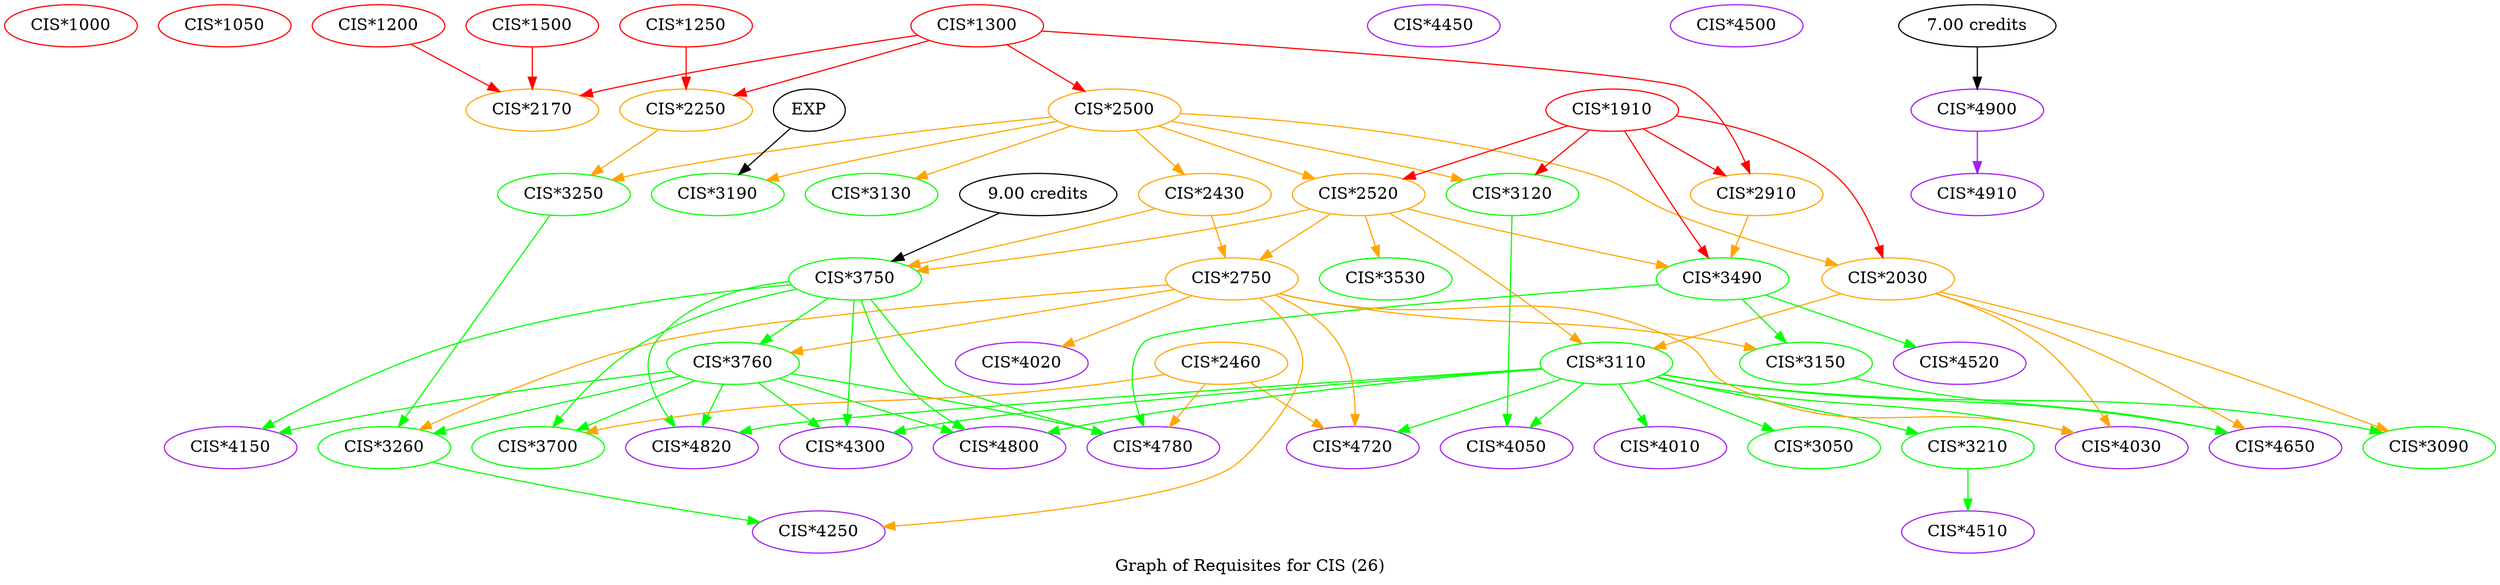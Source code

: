 strict digraph "" {
	graph [bb="0,0,1986.1,491",
		label="Graph of Requisites for CIS (26)",
		lheight=0.21,
		lp="993.04,11.5",
		lwidth=3.22
	];
	node [label="\N"];
	"CIS*1000"	 [color=red,
		height=0.5,
		pos="311.54,473",
		width=1.5707];
	"CIS*1050"	 [color=red,
		height=0.5,
		pos="442.54,473",
		width=1.5707];
	"CIS*1200"	 [color=red,
		height=0.5,
		pos="573.54,473",
		width=1.5707];
	"CIS*2170"	 [color=orange,
		height=0.5,
		pos="704.54,401",
		width=1.5707];
	"CIS*1200" -> "CIS*2170"	 [color=red,
		pos="e,676.18,416.59 601.97,457.38 621.11,446.86 646.55,432.88 667.3,421.47"];
	"CIS*1250"	 [color=red,
		height=0.5,
		pos="835.54,473",
		width=1.5707];
	"CIS*2250"	 [color=orange,
		height=0.5,
		pos="835.54,401",
		width=1.5707];
	"CIS*1250" -> "CIS*2250"	 [color=red,
		pos="e,835.54,419.41 835.54,454.83 835.54,447.13 835.54,437.97 835.54,429.42"];
	"CIS*3250"	 [color=green,
		height=0.5,
		pos="478.54,329",
		width=1.5707];
	"CIS*2250" -> "CIS*3250"	 [color=orange,
		pos="e,520.33,341.32 793.76,388.68 786.08,386.63 778.1,384.64 770.54,383 670.72,361.33 643.37,368.67 543.54,347 539.18,346.05 534.67,\
344.99 530.16,343.86"];
	"CIS*3260"	 [color=green,
		height=0.5,
		pos="56.545,113",
		width=1.5707];
	"CIS*3250" -> "CIS*3260"	 [color=green,
		pos="e,86.685,128.43 448.53,313.64 373.76,275.36 179.17,175.76 95.603,132.99"];
	"CIS*1300"	 [color=red,
		height=0.5,
		pos="966.54,473",
		width=1.5707];
	"CIS*1300" -> "CIS*2170"	 [color=red,
		pos="e,747.19,412.84 923.9,461.16 916.45,459.1 908.77,456.99 901.54,455 842.91,438.89 828.18,435.11 769.54,419 765.48,417.88 761.27,416.72 \
757.04,415.56"];
	"CIS*1300" -> "CIS*2250"	 [color=red,
		pos="e,863.91,416.59 938.12,457.38 918.98,446.86 893.54,432.88 872.79,421.47"];
	"CIS*2500"	 [color=orange,
		height=0.5,
		pos="966.54,401",
		width=1.5707];
	"CIS*1300" -> "CIS*2500"	 [color=red,
		pos="e,966.54,419.41 966.54,454.83 966.54,447.13 966.54,437.97 966.54,429.42"];
	"CIS*2910"	 [color=orange,
		height=0.5,
		pos="1532.5,329",
		width=1.5707];
	"CIS*1300" -> "CIS*2910"	 [color=red,
		pos="e,1518.1,346.78 1018.1,465.57 1042.2,462.18 1071.3,458.22 1097.5,455 1244.4,436.93 1292.9,478.1 1428.5,419 1461.7,404.54 1492.1,\
375.64 1511.3,354.47"];
	"CIS*2500" -> "CIS*3250"	 [color=orange,
		pos="e,519.56,341.49 925.53,388.51 917.63,386.42 909.37,384.47 901.54,383 744.37,353.55 700.72,376.45 543.54,347 538.9,346.13 534.1,345.09 \
529.31,343.95"];
	"CIS*2030"	 [color=orange,
		height=0.5,
		pos="1146.5,257",
		width=1.5707];
	"CIS*2500" -> "CIS*2030"	 [color=orange,
		pos="e,1102,268.24 967.75,382.71 970.02,362.6 976.58,330.57 995.54,311 1009.4,296.73 1054.7,281.58 1092.2,270.98"];
	"CIS*2520"	 [color=orange,
		height=0.5,
		pos="1231.5,329",
		width=1.5707];
	"CIS*2500" -> "CIS*2520"	 [color=orange,
		pos="e,1188.2,340.61 1009.2,389.15 1016.6,387.09 1024.3,384.98 1031.5,383 1081.3,369.4 1138,354.1 1178.3,343.27"];
	"CIS*3120"	 [color=green,
		height=0.5,
		pos="1362.5,329",
		width=1.5707];
	"CIS*2500" -> "CIS*3120"	 [color=orange,
		pos="e,1321.1,341.37 1008,388.63 1015.7,386.56 1023.9,384.58 1031.5,383 1148.4,359.03 1180.7,370.97 1297.5,347 1302,346.09 1306.6,345.04 \
1311.2,343.92"];
	"CIS*2430"	 [color=orange,
		height=0.5,
		pos="760.54,329",
		width=1.5707];
	"CIS*2500" -> "CIS*2430"	 [color=orange,
		pos="e,798.95,342.42 928.28,387.63 894.42,375.79 844.87,358.47 808.4,345.72"];
	"CIS*3130"	 [color=green,
		height=0.5,
		pos="891.54,329",
		width=1.5707];
	"CIS*2500" -> "CIS*3130"	 [color=orange,
		pos="e,909.53,346.27 948.39,383.57 938.9,374.46 927.14,363.17 916.78,353.22"];
	"CIS*3190"	 [color=green,
		height=0.5,
		pos="1061.5,329",
		width=1.5707];
	"CIS*2500" -> "CIS*3190"	 [color=orange,
		pos="e,1039.6,345.61 988.58,384.3 1001.3,374.67 1017.5,362.42 1031.3,351.9"];
	"CIS*3490"	 [color=green,
		height=0.5,
		pos="1447.5,257",
		width=1.5707];
	"CIS*2910" -> "CIS*3490"	 [color=orange,
		pos="e,1467.5,273.94 1512.4,311.94 1501.3,302.52 1487.3,290.69 1475.2,280.42"];
	"CIS*3110"	 [color=green,
		height=0.5,
		pos="1295.5,185",
		width=1.5707];
	"CIS*2030" -> "CIS*3110"	 [color=orange,
		pos="e,1264.4,200.07 1177.8,241.91 1200.3,231.01 1231,216.2 1255.3,204.43"];
	"CIS*3090"	 [color=green,
		height=0.5,
		pos="1274.5,113",
		width=1.5707];
	"CIS*2030" -> "CIS*3090"	 [color=orange,
		pos="e,1259.1,130.43 1162,239.63 1184.5,214.33 1226.4,167.2 1252.2,138.12"];
	"CIS*4030"	 [color=purple,
		height=0.5,
		pos="1143.5,113",
		width=1.5707];
	"CIS*2030" -> "CIS*4030"	 [color=orange,
		pos="e,1143.9,131.09 1146.2,238.76 1145.7,214.2 1144.7,170.25 1144.1,141.35"];
	"CIS*4650"	 [color=purple,
		height=0.5,
		pos="1798.5,113",
		width=1.5707];
	"CIS*2030" -> "CIS*4650"	 [color=orange,
		pos="e,1756.7,125.15 1196,248.14 1213.2,245.13 1232.7,241.82 1250.5,239 1362.3,221.35 1400.7,252.22 1502.5,203 1523.5,192.88 1519.8,177.57 \
1540.5,167 1618.3,127.37 1648.5,150.66 1733.5,131 1737.9,129.99 1742.4,128.89 1746.9,127.73"];
	"CIS*2520" -> "CIS*3490"	 [color=orange,
		pos="e,1408.4,270.06 1270.7,315.96 1306.6,303.97 1360.1,286.14 1398.8,273.23"];
	"CIS*2520" -> "CIS*3110"	 [color=orange,
		pos="e,1277.3,202.4 1232.8,310.92 1234.6,292.14 1239.3,262.28 1250.5,239 1255.6,228.57 1263.1,218.46 1270.5,209.85"];
	"CIS*2750"	 [color=orange,
		height=0.5,
		pos="996.54,257",
		width=1.5707];
	"CIS*2520" -> "CIS*2750"	 [color=orange,
		pos="e,1037.4,269.52 1190.6,316.46 1150.7,304.24 1090,285.62 1047.1,272.48"];
	"CIS*3750"	 [color=green,
		height=0.5,
		pos="619.54,257",
		width=1.5707];
	"CIS*2520" -> "CIS*3750"	 [color=orange,
		pos="e,674.19,261.63 1182.7,319.87 1165.3,316.8 1145.6,313.52 1127.5,311 968.85,288.86 781.13,271.07 684.4,262.52"];
	"CIS*3530"	 [color=green,
		height=0.5,
		pos="1316.5,257",
		width=1.5707];
	"CIS*2520" -> "CIS*3530"	 [color=orange,
		pos="e,1296.5,273.94 1251.7,311.94 1262.8,302.52 1276.8,290.69 1288.9,280.42"];
	"CIS*4050"	 [color=purple,
		height=0.5,
		pos="1929.5,113",
		width=1.5707];
	"CIS*3120" -> "CIS*4050"	 [color=green,
		pos="e,1894.3,127.09 1400.8,315.64 1431.4,304.89 1475.3,289.27 1513.5,275 1649.2,224.33 1808.5,161.32 1884.6,130.98"];
	"CIS*2430" -> "CIS*2750"	 [color=orange,
		pos="e,955.42,269.55 801.38,316.54 841.41,304.33 902.52,285.69 945.68,272.52"];
	"CIS*2430" -> "CIS*3750"	 [color=orange,
		pos="e,649.74,272.42 730.3,313.55 709.39,302.88 681.37,288.57 658.75,277.02"];
	"CIS*3150"	 [color=green,
		height=0.5,
		pos="1436.5,185",
		width=1.5707];
	"CIS*3490" -> "CIS*3150"	 [color=green,
		pos="e,1439.4,203.41 1444.8,238.83 1443.6,231.13 1442.2,221.97 1440.9,213.42"];
	"CIS*4520"	 [color=purple,
		height=0.5,
		pos="1606.5,185",
		width=1.5707];
	"CIS*3490" -> "CIS*4520"	 [color=green,
		pos="e,1573.8,199.85 1480.1,242.26 1504.5,231.23 1538,216.05 1564.4,204.09"];
	"CIS*4780"	 [color=purple,
		height=0.5,
		pos="842.54,113",
		width=1.5707];
	"CIS*3490" -> "CIS*4780"	 [color=green,
		pos="e,884.78,125 1405.3,245 1397.7,242.94 1389.9,240.86 1382.5,239 1277.6,212.55 1012.5,157.45 907.54,131 903.28,129.92 898.86,128.78 \
894.44,127.6"];
	"CIS*1500"	 [color=red,
		height=0.5,
		pos="704.54,473",
		width=1.5707];
	"CIS*1500" -> "CIS*2170"	 [color=red,
		pos="e,704.54,419.41 704.54,454.83 704.54,447.13 704.54,437.97 704.54,429.42"];
	"CIS*1910"	 [color=red,
		height=0.5,
		pos="1362.5,401",
		width=1.5707];
	"CIS*1910" -> "CIS*2910"	 [color=red,
		pos="e,1498.3,343.5 1396.5,386.6 1423.1,375.36 1460.2,359.65 1488.9,347.48"];
	"CIS*1910" -> "CIS*2030"	 [color=red,
		pos="e,1145.2,275.03 1311.3,393.13 1259.8,384.18 1185.4,368.04 1165.5,347 1150.1,330.62 1145.9,305.01 1145.3,285.29"];
	"CIS*1910" -> "CIS*2520"	 [color=red,
		pos="e,1259.9,344.59 1334.1,385.38 1315,374.86 1289.5,360.88 1268.8,349.47"];
	"CIS*1910" -> "CIS*3120"	 [color=red,
		pos="e,1362.5,347.41 1362.5,382.83 1362.5,375.13 1362.5,365.97 1362.5,357.42"];
	"CIS*1910" -> "CIS*3490"	 [color=red,
		pos="e,1447.2,275.2 1389.8,385.02 1403.5,375.63 1419.1,362.56 1428.5,347 1439.9,328.32 1444.6,303.89 1446.4,285.19"];
	"CIS*3110" -> "CIS*3090"	 [color=green,
		pos="e,1279.9,131.41 1290.2,166.83 1288,159.05 1285.3,149.77 1282.8,141.13"];
	"CIS*3110" -> "CIS*4030"	 [color=green,
		pos="e,1175.1,127.95 1263.7,169.91 1240.6,158.97 1209.2,144.1 1184.3,132.31"];
	"CIS*3110" -> "CIS*4650"	 [color=green,
		pos="e,1757.5,125.5 1339.4,173.42 1349.5,171.03 1360.4,168.72 1370.5,167 1530.4,140.02 1574.2,160.74 1733.5,131 1738.2,130.13 1743,129.09 \
1747.8,127.95"];
	"CIS*3110" -> "CIS*4050"	 [color=green,
		pos="e,1888.9,125.58 1338.9,173.32 1349.2,170.9 1360.2,168.6 1370.5,167 1588.1,133.2 1647.6,168.56 1864.5,131 1869.3,130.18 1874.2,129.16 \
1879,128.03"];
	"CIS*4720"	 [color=purple,
		height=0.5,
		pos="973.54,113",
		width=1.5707];
	"CIS*3110" -> "CIS*4720"	 [color=green,
		pos="e,1020,123.39 1249.1,174.61 1191.2,161.66 1092.3,139.55 1030,125.63"];
	"CIS*3050"	 [color=green,
		height=0.5,
		pos="1536.5,113",
		width=1.5707];
	"CIS*3110" -> "CIS*3050"	 [color=green,
		pos="e,1495.3,125.34 1337,172.62 1378.1,160.32 1441.3,141.44 1485.6,128.23"];
	"CIS*3210"	 [color=green,
		height=0.5,
		pos="1667.5,113",
		width=1.5707];
	"CIS*3110" -> "CIS*3210"	 [color=green,
		pos="e,1625.8,125.34 1339.8,173.74 1349.9,171.36 1360.6,168.97 1370.5,167 1472.9,146.81 1500.5,152.96 1602.5,131 1606.9,130.06 1611.4,\
129 1615.9,127.88"];
	"CIS*4010"	 [color=purple,
		height=0.5,
		pos="1405.5,113",
		width=1.5707];
	"CIS*3110" -> "CIS*4010"	 [color=green,
		pos="e,1380.7,129.27 1320.5,168.66 1335.8,158.63 1355.7,145.65 1372.3,134.76"];
	"CIS*4300"	 [color=purple,
		height=0.5,
		pos="449.54,113",
		width=1.5707];
	"CIS*3110" -> "CIS*4300"	 [color=green,
		pos="e,490.18,125.6 1239.7,181.79 1072.8,172.11 585.42,143.14 514.54,131 509.82,130.19 504.94,129.18 500.08,128.05"];
	"CIS*4800"	 [color=purple,
		height=0.5,
		pos="580.54,113",
		width=1.5707];
	"CIS*3110" -> "CIS*4800"	 [color=green,
		pos="e,621.54,125.6 1239.8,181.72 1104.1,173.5 759.18,151.27 645.54,131 640.89,130.17 636.09,129.15 631.3,128.03"];
	"CIS*4820"	 [color=purple,
		height=0.5,
		pos="711.54,113",
		width=1.5707];
	"CIS*3110" -> "CIS*4820"	 [color=green,
		pos="e,752.56,125.47 1239.4,182.23 1143.7,176.82 943.22,162.52 776.54,131 771.9,130.12 767.1,129.07 762.32,127.93"];
	"CIS*2750" -> "CIS*4030"	 [color=orange,
		pos="e,1131.8,130.8 1022.9,240.94 1038.2,230.99 1057.4,217.39 1072.5,203 1093,183.58 1112.5,158.12 1125.9,139.23"];
	"CIS*2750" -> "CIS*3150"	 [color=orange,
		pos="e,1392.7,196.36 1042.6,246.4 1054.9,243.77 1068.2,241.11 1080.5,239 1204.7,217.79 1237.7,225.73 1361.5,203 1368.4,201.75 1375.5,\
200.27 1382.5,198.7"];
	"CIS*2750" -> "CIS*4720"	 [color=orange,
		pos="e,976.43,131.09 993.63,238.76 989.69,214.09 982.63,169.86 978.01,140.97"];
	"CIS*2750" -> "CIS*3260"	 [color=orange,
		pos="e,98.748,125.12 941.2,253.22 844.79,246.22 639.97,229.48 468.54,203 312.88,178.96 274.64,168.04 121.54,131 117.27,129.97 112.85,\
128.85 108.41,127.69"];
	"CIS*3760"	 [color=green,
		height=0.5,
		pos="534.54,185",
		width=1.5707];
	"CIS*2750" -> "CIS*3760"	 [color=orange,
		pos="e,585.63,192.96 945.34,249.02 859.63,235.66 687.49,208.84 595.61,194.52"];
	"CIS*4020"	 [color=purple,
		height=0.5,
		pos="780.54,185",
		width=1.5707];
	"CIS*2750" -> "CIS*4020"	 [color=orange,
		pos="e,819.73,198.06 957.43,243.96 921.45,231.97 867.97,214.14 829.24,201.23"];
	"CIS*4250"	 [color=purple,
		height=0.5,
		pos="557.54,41",
		width=1.5707];
	"CIS*2750" -> "CIS*4250"	 [color=orange,
		pos="e,613.98,43.175 1010.2,239.5 1034,206.95 1076.8,136.65 1039.5,95 1012.4,64.588 750.09,49.275 624.26,43.628"];
	"CIS*3750" -> "CIS*4780"	 [color=green,
		pos="e,801.52,125.58 639.03,240.05 650.91,229.57 666.32,215.73 679.54,203 695.63,187.53 696.12,179.59 714.54,167 738.19,150.84 767.44,\
138.06 792.01,128.99"];
	"CIS*3750" -> "CIS*4300"	 [color=green,
		pos="e,448.47,131.15 566.07,251.05 533.3,244.58 493.08,231.1 468.54,203 453.84,186.15 449.53,160.8 448.66,141.29"];
	"CIS*3750" -> "CIS*4800"	 [color=green,
		pos="e,588.07,131.27 616.53,238.88 613.29,220.57 607.64,191.55 600.54,167 598.03,158.3 594.79,149 591.66,140.61"];
	"CIS*3750" -> "CIS*4820"	 [color=green,
		pos="e,700.17,130.8 630.83,239.34 646.83,214.3 676.23,168.27 694.79,139.23"];
	"CIS*3750" -> "CIS*3760"	 [color=green,
		pos="e,554.54,201.94 599.4,239.94 588.29,230.52 574.32,218.69 562.2,208.42"];
	"CIS*3700"	 [color=green,
		height=0.5,
		pos="318.54,113",
		width=1.5707];
	"CIS*3750" -> "CIS*3700"	 [color=green,
		pos="e,338.95,130.04 573.47,246.46 538.22,237.45 488.94,222.8 448.54,203 411.12,184.66 372.36,156.41 347.01,136.46"];
	"CIS*4150"	 [color=purple,
		height=0.5,
		pos="187.54,113",
		width=1.5707];
	"CIS*3750" -> "CIS*4150"	 [color=green,
		pos="e,216.65,128.47 569.44,248.44 521.5,239.56 447.54,224.01 385.54,203 328.1,183.54 264.8,153.07 225.6,133.06"];
	"CIS*3150" -> "CIS*4650"	 [color=green,
		pos="e,1756.8,125.31 1480,173.33 1489,171.08 1498.6,168.85 1507.5,167 1607.2,146.48 1634.2,152.61 1733.5,131 1737.9,130.05 1742.4,128.98 \
1746.9,127.86"];
	"CIS*4510"	 [color=purple,
		height=0.5,
		pos="1667.5,41",
		width=1.5707];
	"CIS*3210" -> "CIS*4510"	 [color=green,
		pos="e,1667.5,59.413 1667.5,94.831 1667.5,87.131 1667.5,77.974 1667.5,69.417"];
	"CIS*3260" -> "CIS*4250"	 [color=green,
		pos="e,502.41,45.213 97.937,100.56 105.73,98.497 113.85,96.533 121.54,95 251.83,69.039 406.65,53.408 492.31,46.067"];
	"CIS*3760" -> "CIS*4780"	 [color=green,
		pos="e,800.32,125.03 582.21,175.17 631.33,164.85 710.03,147.84 777.54,131 781.81,129.94 786.23,128.8 790.66,127.62"];
	"CIS*3760" -> "CIS*4300"	 [color=green,
		pos="e,469.54,129.94 514.4,167.94 503.29,158.52 489.32,146.69 477.2,136.42"];
	"CIS*3760" -> "CIS*4800"	 [color=green,
		pos="e,569.15,130.84 545.92,167.2 551.28,158.81 557.79,148.62 563.71,139.36"];
	"CIS*3760" -> "CIS*4820"	 [color=green,
		pos="e,676.65,127.2 569.51,170.78 597.51,159.39 636.97,143.34 667.19,131.04"];
	"CIS*3760" -> "CIS*3260"	 [color=green,
		pos="e,97.945,125.4 482.24,178.05 456.96,174.7 426.17,170.62 398.54,167 275.45,150.86 243.22,155.63 121.54,131 117.1,130.1 112.51,129.06 \
107.93,127.94"];
	"CIS*3760" -> "CIS*3700"	 [color=green,
		pos="e,357.73,126.06 495.43,171.96 459.45,159.97 405.97,142.14 367.24,129.23"];
	"CIS*3760" -> "CIS*4150"	 [color=green,
		pos="e,229.38,125.12 484.37,176.66 427.77,166.95 333.12,149.84 252.54,131 248.19,129.98 243.7,128.87 239.19,127.71"];
	EXP	 [height=0.5,
		pos="1071.5,401",
		width=0.84854];
	EXP -> "CIS*3190"	 [pos="e,1064.1,347.41 1069,382.83 1068,375.13 1066.7,365.97 1065.5,357.42"];
	"CIS*2460"	 [color=orange,
		height=0.5,
		pos="911.54,185",
		width=1.5707];
	"CIS*2460" -> "CIS*4780"	 [color=orange,
		pos="e,859.09,130.27 894.84,167.57 886.2,158.55 875.5,147.39 866.04,137.51"];
	"CIS*2460" -> "CIS*4720"	 [color=orange,
		pos="e,958.46,130.52 926.55,167.57 934.11,158.79 943.42,147.98 951.75,138.31"];
	"CIS*2460" -> "CIS*3700"	 [color=orange,
		pos="e,359.19,125.54 870.9,172.46 862.89,170.35 854.5,168.4 846.54,167 643.26,131.29 586.83,166.71 383.54,131 378.82,130.17 373.94,129.14 \
369.08,128.01"];
	"9.00 credits"	 [height=0.5,
		pos="619.54,329",
		width=1.8596];
	"9.00 credits" -> "CIS*3750"	 [pos="e,619.54,275.41 619.54,310.83 619.54,303.13 619.54,293.97 619.54,285.42"];
	"CIS*4450"	 [color=purple,
		height=0.5,
		pos="1163.5,473",
		width=1.5707];
	"CIS*4500"	 [color=purple,
		height=0.5,
		pos="1446.5,473",
		width=1.5707];
	"CIS*4900"	 [color=purple,
		height=0.5,
		pos="1663.5,401",
		width=1.5707];
	"CIS*4910"	 [color=purple,
		height=0.5,
		pos="1663.5,329",
		width=1.5707];
	"CIS*4900" -> "CIS*4910"	 [color=purple,
		pos="e,1663.5,347.41 1663.5,382.83 1663.5,375.13 1663.5,365.97 1663.5,357.42"];
	"7.00 credits"	 [height=0.5,
		pos="1663.5,473",
		width=1.8596];
	"7.00 credits" -> "CIS*4900"	 [pos="e,1663.5,419.41 1663.5,454.83 1663.5,447.13 1663.5,437.97 1663.5,429.42"];
}
